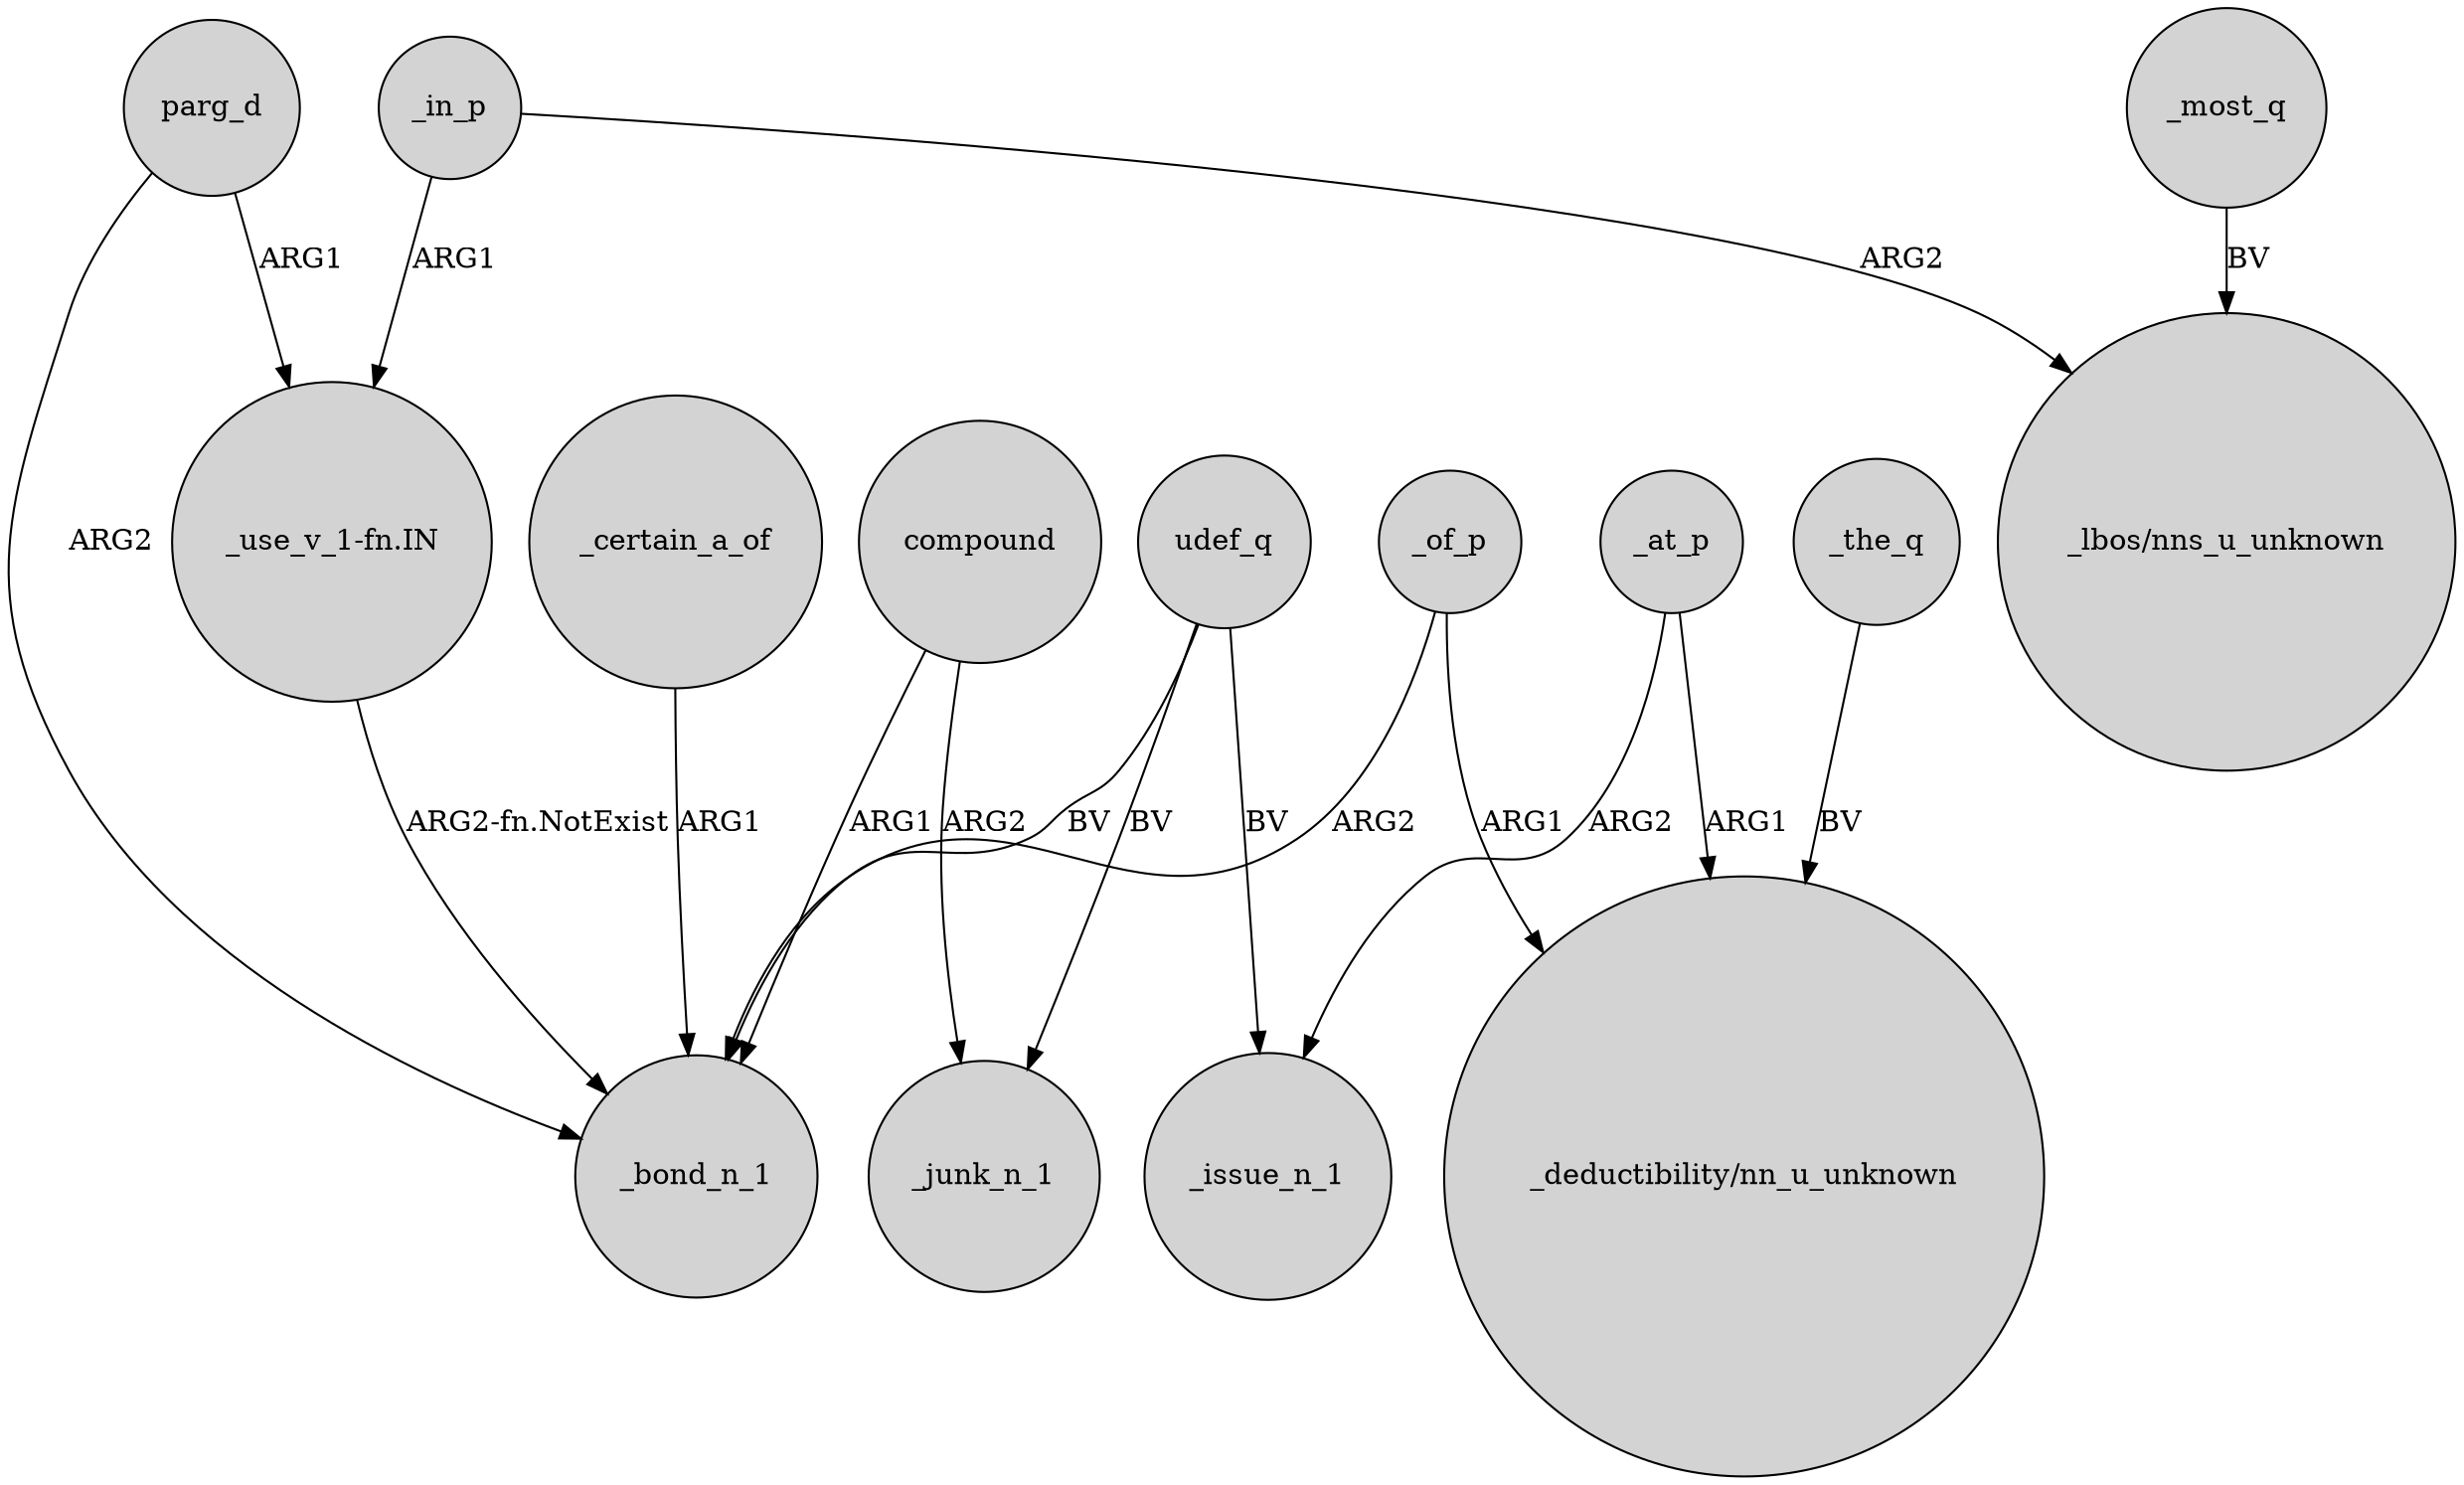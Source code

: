 digraph {
	node [shape=circle style=filled]
	_certain_a_of -> _bond_n_1 [label=ARG1]
	_at_p -> "_deductibility/nn_u_unknown" [label=ARG1]
	_of_p -> "_deductibility/nn_u_unknown" [label=ARG1]
	udef_q -> _bond_n_1 [label=BV]
	_of_p -> _bond_n_1 [label=ARG2]
	_at_p -> _issue_n_1 [label=ARG2]
	compound -> _junk_n_1 [label=ARG2]
	parg_d -> "_use_v_1-fn.IN" [label=ARG1]
	_the_q -> "_deductibility/nn_u_unknown" [label=BV]
	_in_p -> "_lbos/nns_u_unknown" [label=ARG2]
	"_use_v_1-fn.IN" -> _bond_n_1 [label="ARG2-fn.NotExist"]
	parg_d -> _bond_n_1 [label=ARG2]
	_in_p -> "_use_v_1-fn.IN" [label=ARG1]
	udef_q -> _issue_n_1 [label=BV]
	_most_q -> "_lbos/nns_u_unknown" [label=BV]
	udef_q -> _junk_n_1 [label=BV]
	compound -> _bond_n_1 [label=ARG1]
}
